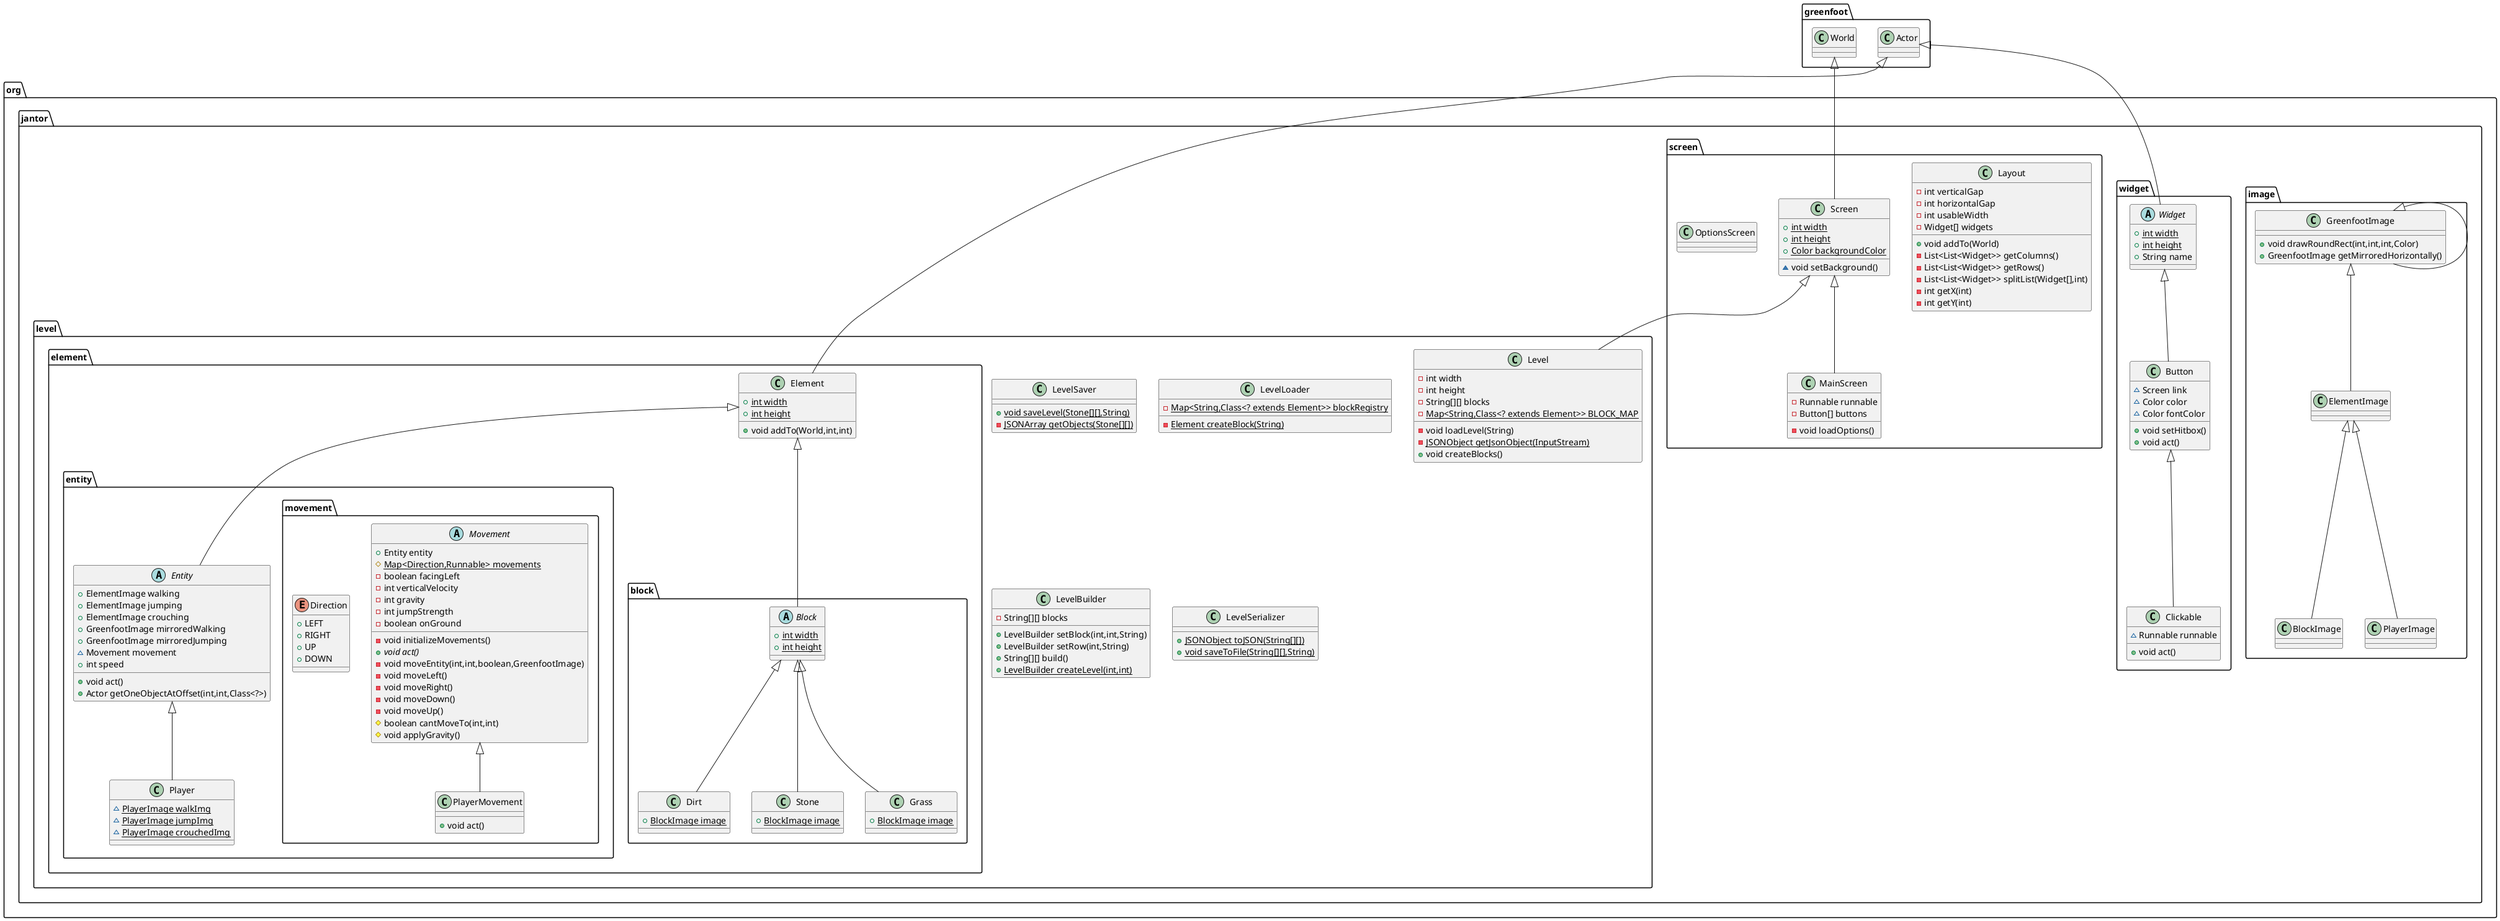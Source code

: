 @startuml
class org.jantor.image.ElementImage {
}
class org.jantor.level.element.Element {
+ {static} int width
+ {static} int height
+ void addTo(World,int,int)
}


class org.jantor.screen.Layout {
- int verticalGap
- int horizontalGap
- int usableWidth
- Widget[] widgets
+ void addTo(World)
- List<List<Widget>> getColumns()
- List<List<Widget>> getRows()
- List<List<Widget>> splitList(Widget[],int)
- int getX(int)
- int getY(int)
}


abstract class org.jantor.level.element.entity.movement.Movement {
+ Entity entity
# {static} Map<Direction,Runnable> movements
- boolean facingLeft
- int verticalVelocity
- int gravity
- int jumpStrength
- boolean onGround
- void initializeMovements()
+ {abstract}void act()
- void moveEntity(int,int,boolean,GreenfootImage)
- void moveLeft()
- void moveRight()
- void moveDown()
- void moveUp()
# boolean cantMoveTo(int,int)
# void applyGravity()
}


enum org.jantor.level.element.entity.movement.Direction {
+  LEFT
+  RIGHT
+  UP
+  DOWN
}

class org.jantor.image.BlockImage {
}
class org.jantor.image.GreenfootImage {
+ void drawRoundRect(int,int,int,Color)
+ GreenfootImage getMirroredHorizontally()
}

class org.jantor.level.LevelSaver {
+ {static} void saveLevel(Stone[][],String)
- {static} JSONArray getObjects(Stone[][])
}

class org.jantor.screen.Screen {
+ {static} int width
+ {static} int height
+ {static} Color backgroundColor
~ void setBackground()
}


abstract class org.jantor.level.element.block.Block {
+ {static} int width
+ {static} int height
}

class org.jantor.level.LevelLoader {
- {static} Map<String,Class<? extends Element>> blockRegistry
- {static} Element createBlock(String)
}


class org.jantor.level.element.block.Grass {
+ {static} BlockImage image
}

class org.jantor.widget.Clickable {
~ Runnable runnable
+ void act()
}


class org.jantor.level.Level {
- int width
- int height
- String[][] blocks
- {static} Map<String,Class<? extends Element>> BLOCK_MAP
- void loadLevel(String)
- {static} JSONObject getJsonObject(InputStream)
+ void createBlocks()
}


class org.jantor.level.element.block.Dirt {
+ {static} BlockImage image
}

class org.jantor.widget.Button {
~ Screen link
~ Color color
~ Color fontColor
+ void setHitbox()
+ void act()
}


class org.jantor.screen.MainScreen {
- Runnable runnable
- Button[] buttons
- void loadOptions()
}


class org.jantor.level.LevelBuilder {
- String[][] blocks
+ LevelBuilder setBlock(int,int,String)
+ LevelBuilder setRow(int,String)
+ String[][] build()
+ {static} LevelBuilder createLevel(int,int)
}


class org.jantor.image.PlayerImage {
}
class org.jantor.level.element.entity.Player {
~ {static} PlayerImage walkImg
~ {static} PlayerImage jumpImg
~ {static} PlayerImage crouchedImg
}

abstract class org.jantor.widget.Widget {
+ {static} int width
+ {static} int height
+ String name
}

class org.jantor.level.element.entity.movement.PlayerMovement {
+ void act()
}

abstract class org.jantor.level.element.entity.Entity {
+ ElementImage walking
+ ElementImage jumping
+ ElementImage crouching
+ GreenfootImage mirroredWalking
+ GreenfootImage mirroredJumping
~ Movement movement
+ int speed
+ void act()
+ Actor getOneObjectAtOffset(int,int,Class<?>)
}


class org.jantor.screen.OptionsScreen {
}
class org.jantor.level.LevelSerializer {
+ {static} JSONObject toJSON(String[][])
+ {static} void saveToFile(String[][],String)
}

class org.jantor.level.element.block.Stone {
+ {static} BlockImage image
}



org.jantor.image.GreenfootImage <|-- org.jantor.image.ElementImage
greenfoot.Actor <|-- org.jantor.level.element.Element
org.jantor.image.ElementImage <|-- org.jantor.image.BlockImage
org.jantor.image.GreenfootImage <|-- org.jantor.image.GreenfootImage
greenfoot.World <|-- org.jantor.screen.Screen
org.jantor.level.element.Element <|-- org.jantor.level.element.block.Block
org.jantor.level.element.block.Block <|-- org.jantor.level.element.block.Grass
org.jantor.widget.Button <|-- org.jantor.widget.Clickable
org.jantor.screen.Screen <|-- org.jantor.level.Level
org.jantor.level.element.block.Block <|-- org.jantor.level.element.block.Dirt
org.jantor.widget.Widget <|-- org.jantor.widget.Button
org.jantor.screen.Screen <|-- org.jantor.screen.MainScreen
org.jantor.image.ElementImage <|-- org.jantor.image.PlayerImage
org.jantor.level.element.entity.Entity <|-- org.jantor.level.element.entity.Player
greenfoot.Actor <|-- org.jantor.widget.Widget
org.jantor.level.element.entity.movement.Movement <|-- org.jantor.level.element.entity.movement.PlayerMovement
org.jantor.level.element.Element <|-- org.jantor.level.element.entity.Entity
org.jantor.level.element.block.Block <|-- org.jantor.level.element.block.Stone
@enduml